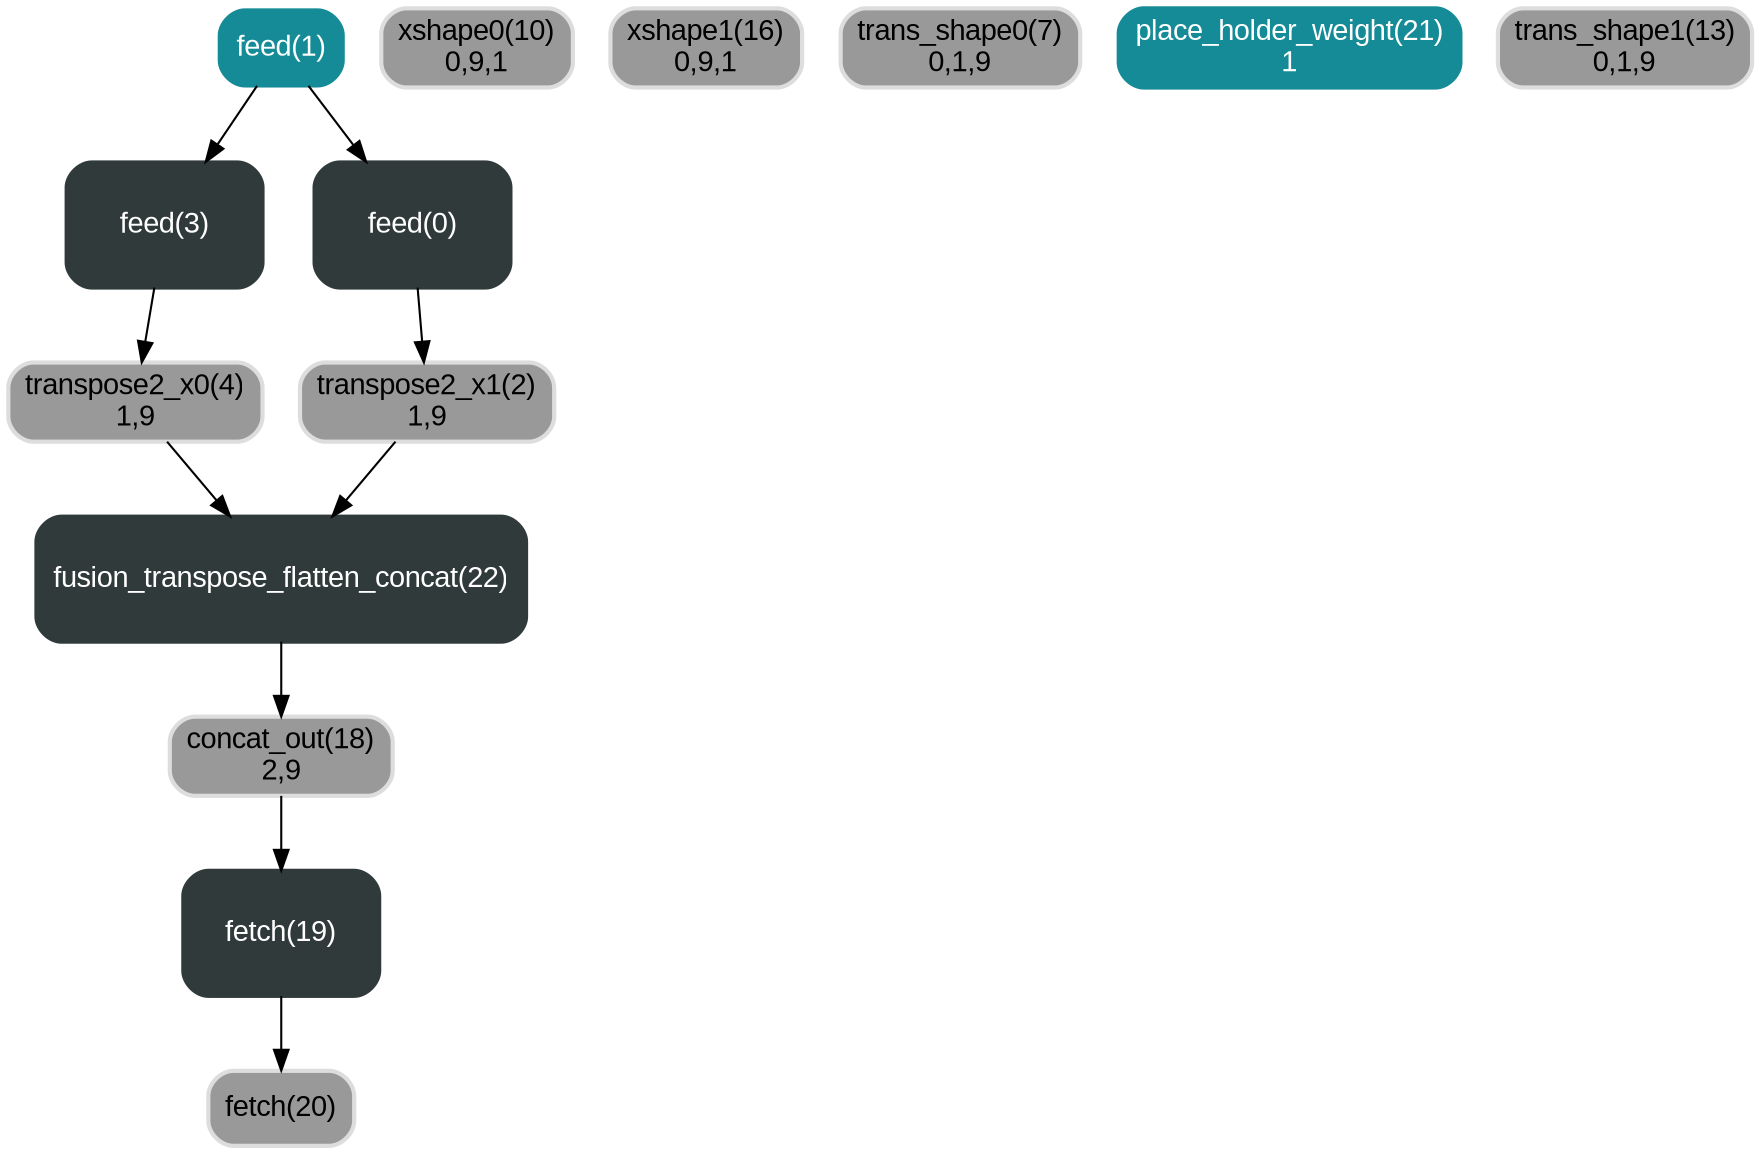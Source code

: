 digraph G {
   node_81559[label="concat_out(18)
2,9" shape="box" style="rounded,filled,bold" fontname="Arial" fillcolor="#999999" color="#dddddd"]
   node_81558[label="xshape0(10)
0,9,1" shape="box" style="rounded,filled,bold" fontname="Arial" fillcolor="#999999" color="#dddddd"]
   node_81557[label="feed(3)" style="rounded,filled,bold" shape="box" color="#303A3A" fontcolor="#ffffff" width="1.3" height="0.84" fontname="Arial"]
   node_81556[label="xshape1(16)
0,9,1" shape="box" style="rounded,filled,bold" fontname="Arial" fillcolor="#999999" color="#dddddd"]
   node_81554[label="trans_shape0(7)
0,1,9" shape="box" style="rounded,filled,bold" fontname="Arial" fillcolor="#999999" color="#dddddd"]
   node_81555[label="place_holder_weight(21)
1" shape="box" style="rounded,filled,bold" fontname="Arial" color="#148b97" fontcolor="#ffffff"]
   node_81553[label="feed(1)" shape="box" style="rounded,filled,bold" fontname="Arial" color="#148b97" fontcolor="#ffffff"]
   node_81547[label="fetch(20)" shape="box" style="rounded,filled,bold" fontname="Arial" fillcolor="#999999" color="#dddddd"]
   node_81551[label="transpose2_x1(2)
1,9" shape="box" style="rounded,filled,bold" fontname="Arial" fillcolor="#999999" color="#dddddd"]
   node_81546[label="fusion_transpose_flatten_concat(22)" style="rounded,filled,bold" shape="box" color="#303A3A" fontcolor="#ffffff" width="1.3" height="0.84" fontname="Arial"]
   node_81552[label="feed(0)" style="rounded,filled,bold" shape="box" color="#303A3A" fontcolor="#ffffff" width="1.3" height="0.84" fontname="Arial"]
   node_81549[label="trans_shape1(13)
0,1,9" shape="box" style="rounded,filled,bold" fontname="Arial" fillcolor="#999999" color="#dddddd"]
   node_81548[label="fetch(19)" style="rounded,filled,bold" shape="box" color="#303A3A" fontcolor="#ffffff" width="1.3" height="0.84" fontname="Arial"]
   node_81550[label="transpose2_x0(4)
1,9" shape="box" style="rounded,filled,bold" fontname="Arial" fillcolor="#999999" color="#dddddd"]
   node_81546->node_81559
   node_81548->node_81547
   node_81550->node_81546
   node_81551->node_81546
   node_81552->node_81551
   node_81553->node_81552
   node_81553->node_81557
   node_81557->node_81550
   node_81559->node_81548
} // end G
